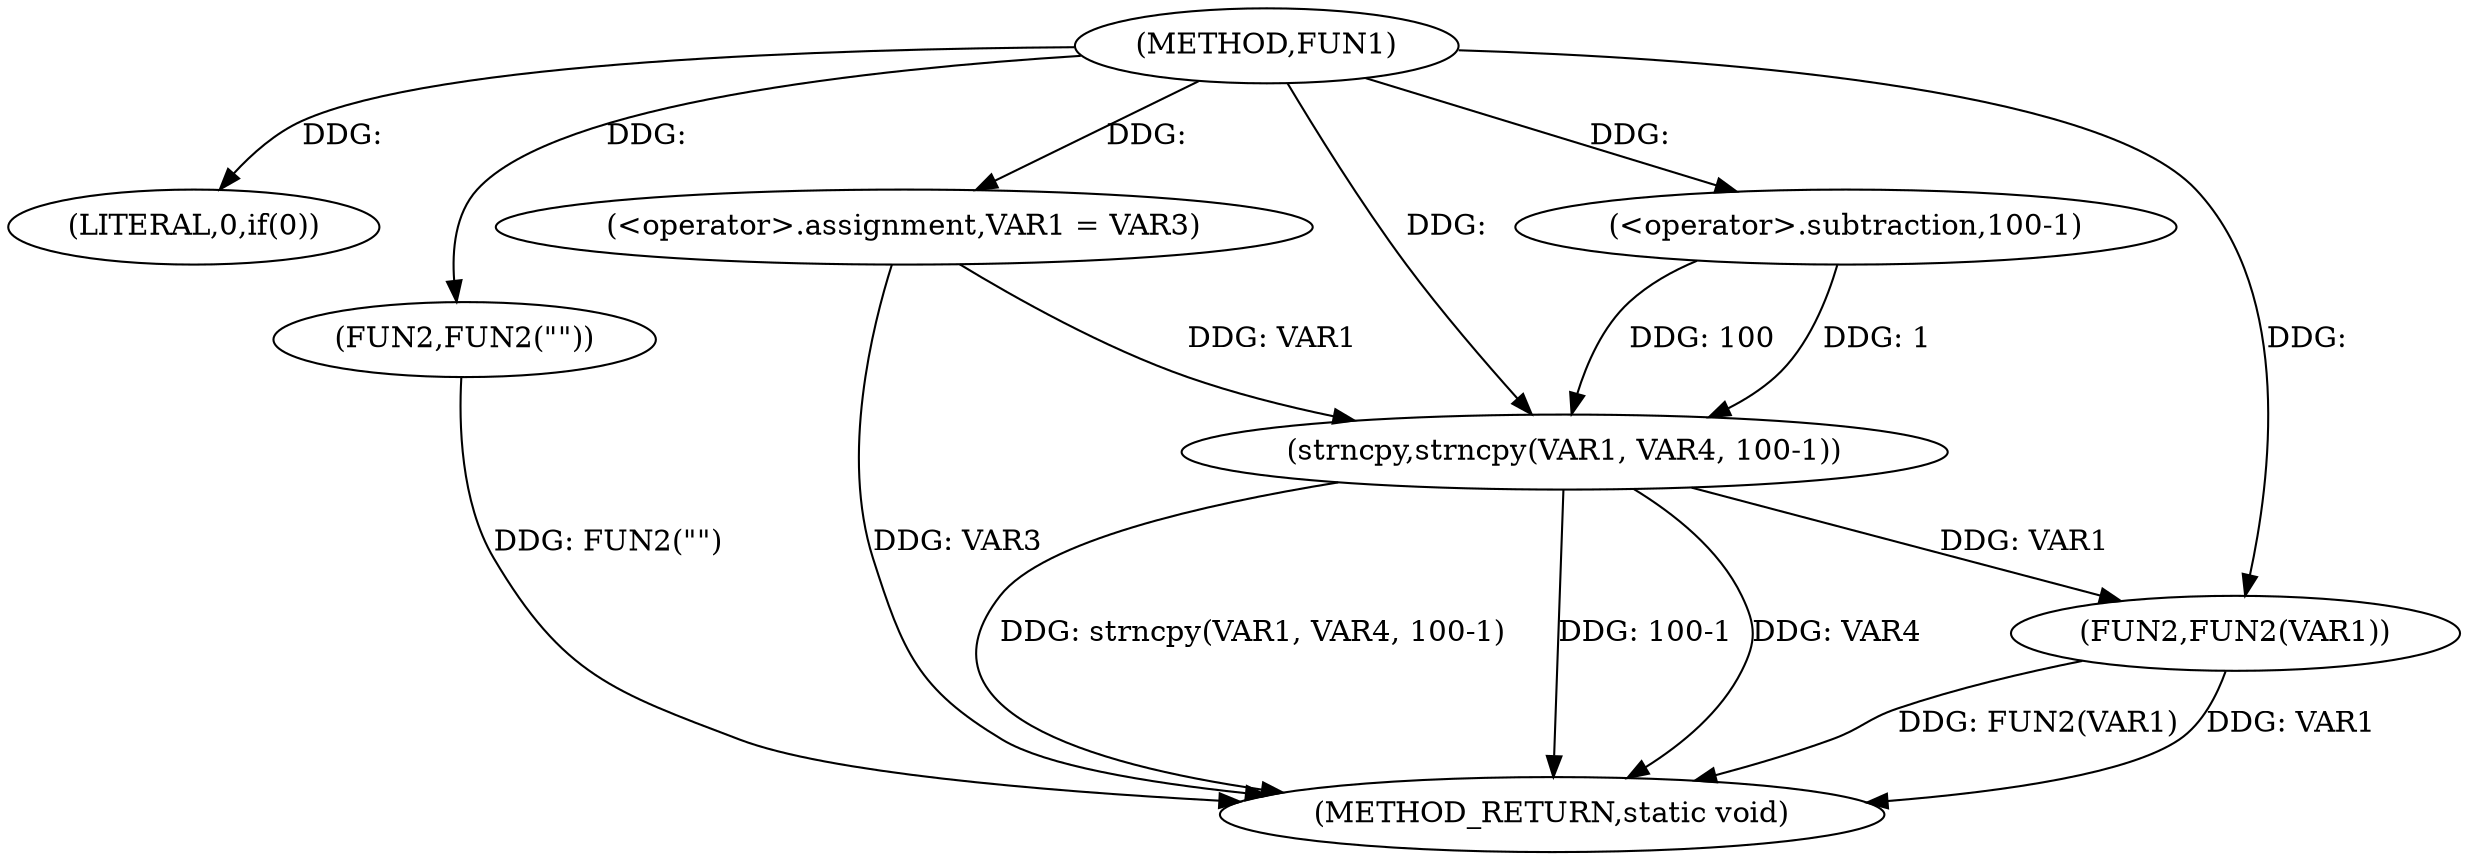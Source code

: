 digraph FUN1 {  
"1000100" [label = "(METHOD,FUN1)" ]
"1000125" [label = "(METHOD_RETURN,static void)" ]
"1000106" [label = "(LITERAL,0,if(0))" ]
"1000108" [label = "(FUN2,FUN2(\"\"))" ]
"1000112" [label = "(<operator>.assignment,VAR1 = VAR3)" ]
"1000117" [label = "(strncpy,strncpy(VAR1, VAR4, 100-1))" ]
"1000120" [label = "(<operator>.subtraction,100-1)" ]
"1000123" [label = "(FUN2,FUN2(VAR1))" ]
  "1000117" -> "1000125"  [ label = "DDG: strncpy(VAR1, VAR4, 100-1)"] 
  "1000108" -> "1000125"  [ label = "DDG: FUN2(\"\")"] 
  "1000112" -> "1000125"  [ label = "DDG: VAR3"] 
  "1000123" -> "1000125"  [ label = "DDG: FUN2(VAR1)"] 
  "1000117" -> "1000125"  [ label = "DDG: 100-1"] 
  "1000117" -> "1000125"  [ label = "DDG: VAR4"] 
  "1000123" -> "1000125"  [ label = "DDG: VAR1"] 
  "1000100" -> "1000106"  [ label = "DDG: "] 
  "1000100" -> "1000108"  [ label = "DDG: "] 
  "1000100" -> "1000112"  [ label = "DDG: "] 
  "1000112" -> "1000117"  [ label = "DDG: VAR1"] 
  "1000100" -> "1000117"  [ label = "DDG: "] 
  "1000120" -> "1000117"  [ label = "DDG: 100"] 
  "1000120" -> "1000117"  [ label = "DDG: 1"] 
  "1000100" -> "1000120"  [ label = "DDG: "] 
  "1000117" -> "1000123"  [ label = "DDG: VAR1"] 
  "1000100" -> "1000123"  [ label = "DDG: "] 
}
